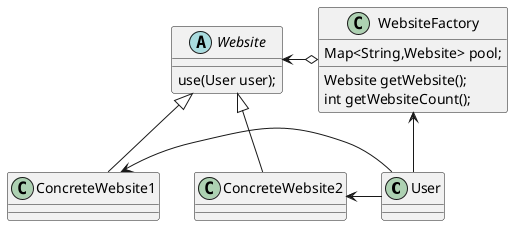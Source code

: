 @startuml
class User

abstract class Website{
    use(User user);
}

Website <|--ConcreteWebsite1
Website <|--ConcreteWebsite2

class WebsiteFactory{
    Map<String,Website> pool;
    Website getWebsite();
    int getWebsiteCount();
}

Website <-o WebsiteFactory

WebsiteFactory <- User
ConcreteWebsite1 <- User
ConcreteWebsite2 <- User

@enduml